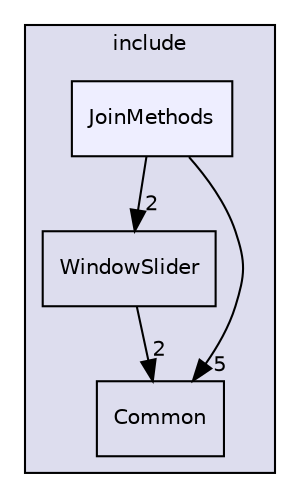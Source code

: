 digraph "include/JoinMethods" {
  compound=true
  node [ fontsize="10", fontname="Helvetica"];
  edge [ labelfontsize="10", labelfontname="Helvetica"];
  subgraph clusterdir_d44c64559bbebec7f509842c48db8b23 {
    graph [ bgcolor="#ddddee", pencolor="black", label="include" fontname="Helvetica", fontsize="10", URL="dir_d44c64559bbebec7f509842c48db8b23.html"]
  dir_34445532ae09f585cee27beb5e8a4d84 [shape=box label="WindowSlider" URL="dir_34445532ae09f585cee27beb5e8a4d84.html"];
  dir_4e88733bde07f70aee18672f1ff34c79 [shape=box label="Common" URL="dir_4e88733bde07f70aee18672f1ff34c79.html"];
  dir_c257a94909c206d50efc94cbbe26f908 [shape=box, label="JoinMethods", style="filled", fillcolor="#eeeeff", pencolor="black", URL="dir_c257a94909c206d50efc94cbbe26f908.html"];
  }
  dir_c257a94909c206d50efc94cbbe26f908->dir_34445532ae09f585cee27beb5e8a4d84 [headlabel="2", labeldistance=1.5 headhref="dir_000002_000005.html"];
  dir_c257a94909c206d50efc94cbbe26f908->dir_4e88733bde07f70aee18672f1ff34c79 [headlabel="5", labeldistance=1.5 headhref="dir_000002_000001.html"];
  dir_34445532ae09f585cee27beb5e8a4d84->dir_4e88733bde07f70aee18672f1ff34c79 [headlabel="2", labeldistance=1.5 headhref="dir_000005_000001.html"];
}
